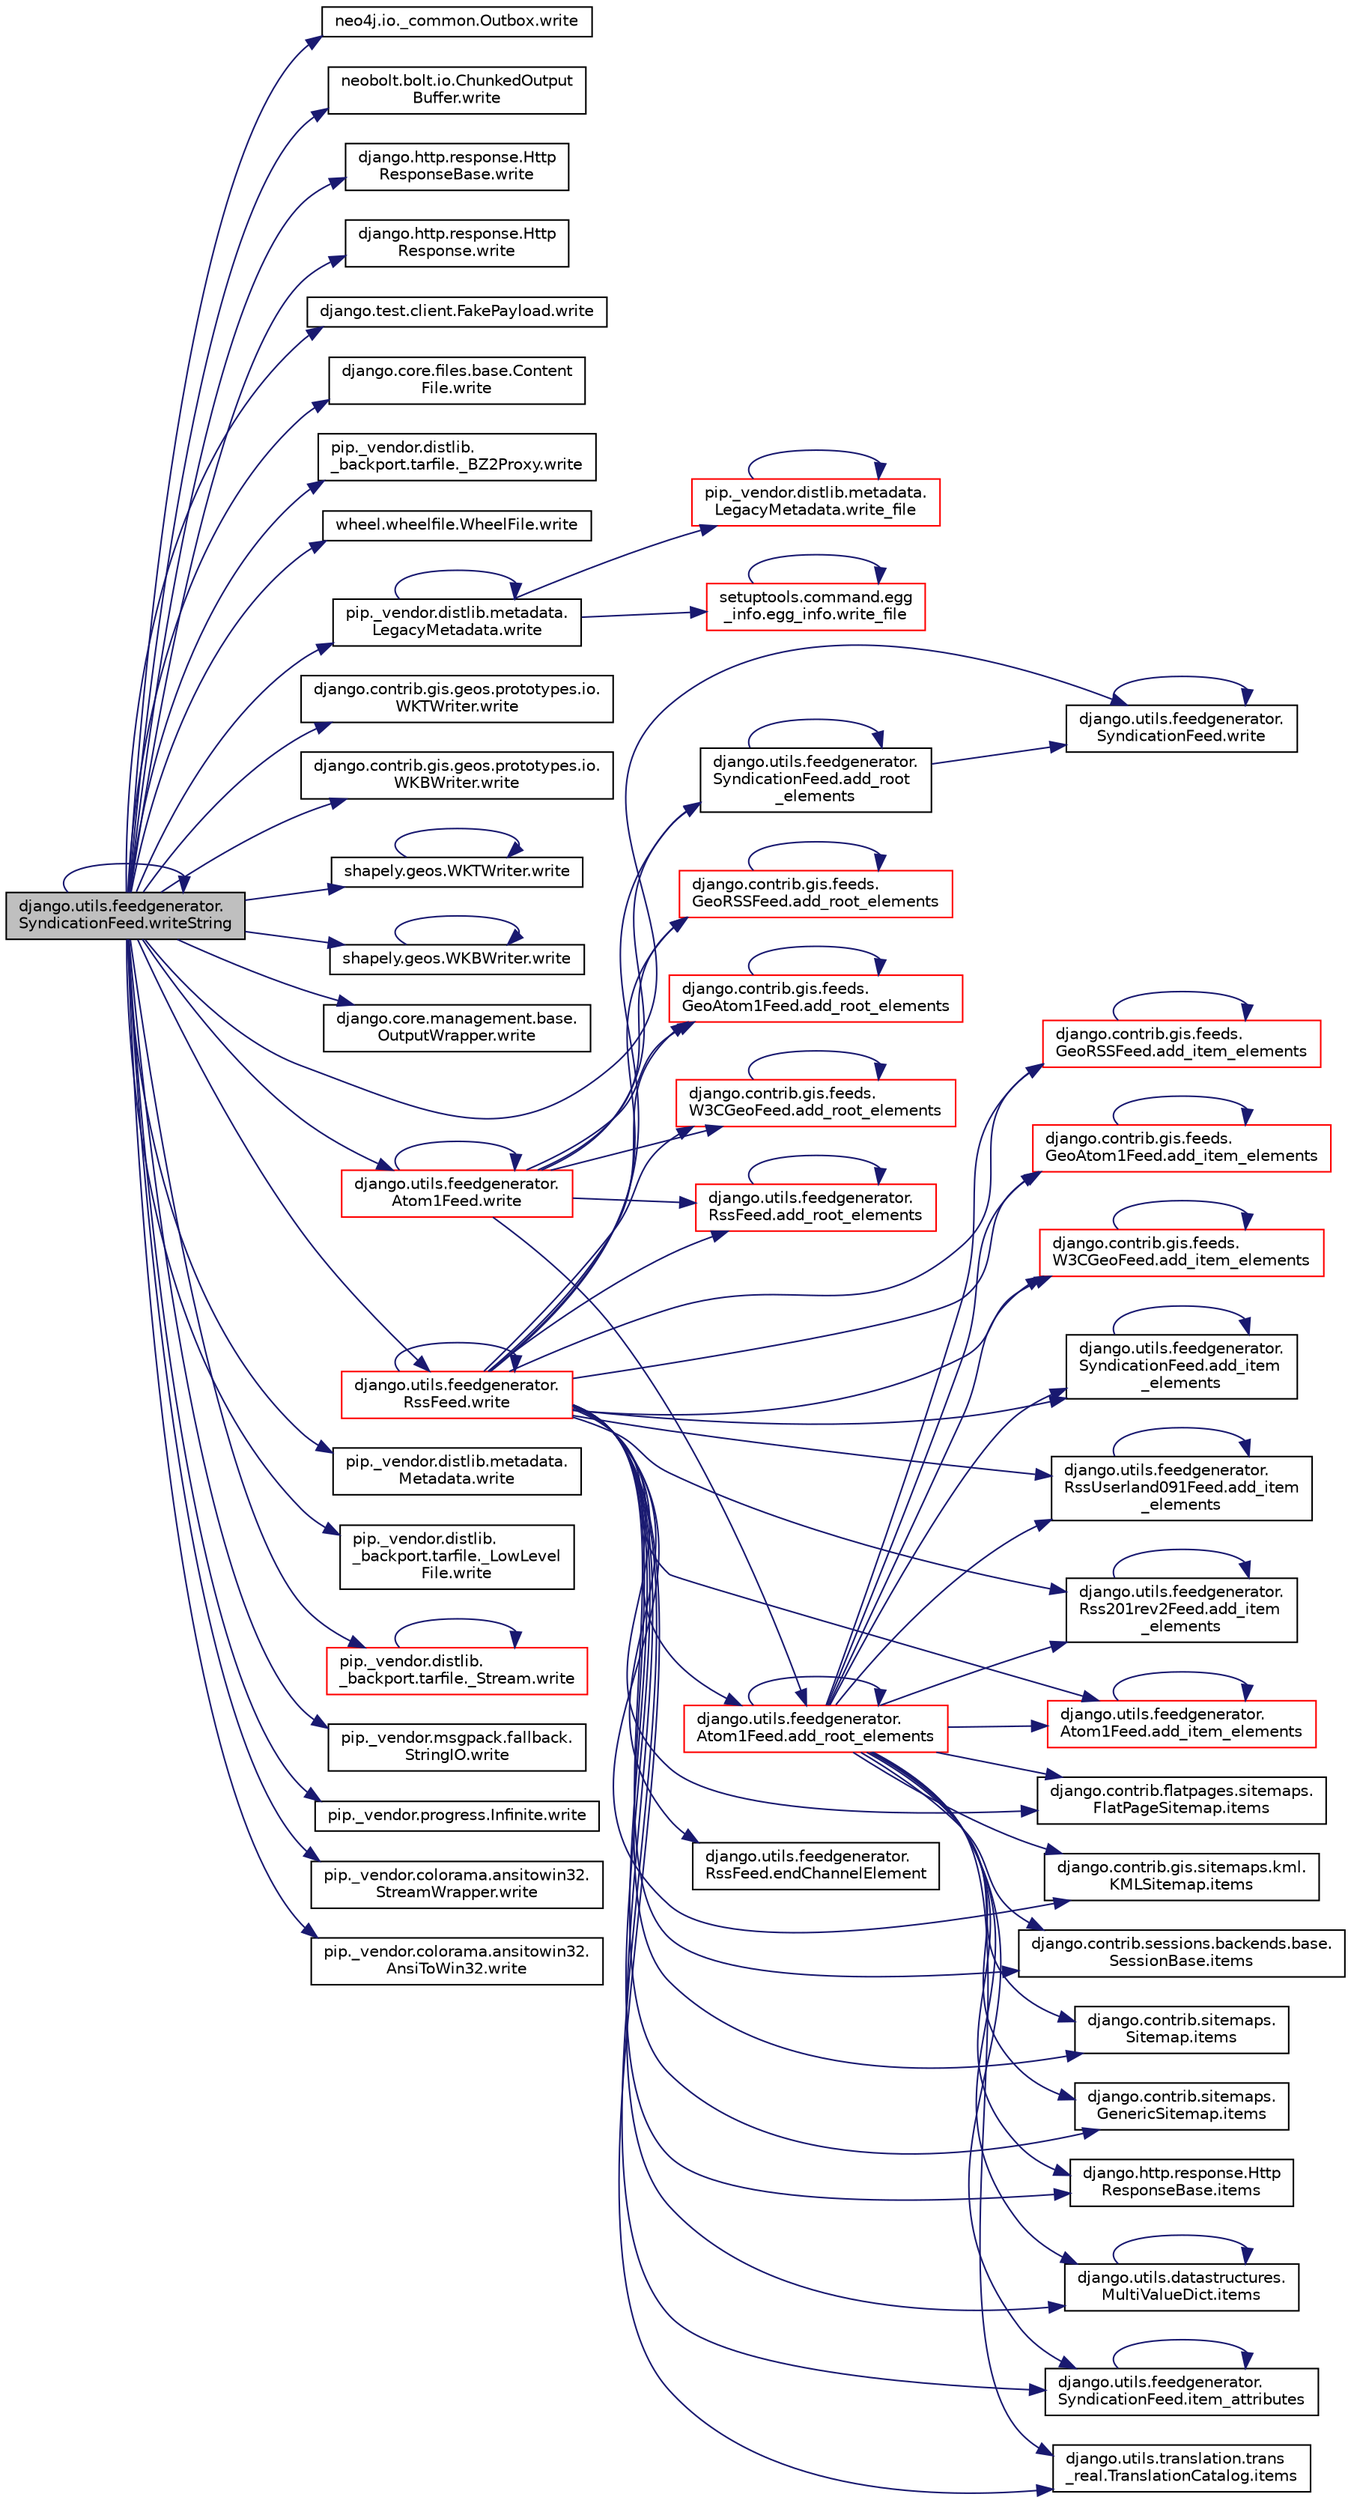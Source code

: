 digraph "django.utils.feedgenerator.SyndicationFeed.writeString"
{
 // LATEX_PDF_SIZE
  edge [fontname="Helvetica",fontsize="10",labelfontname="Helvetica",labelfontsize="10"];
  node [fontname="Helvetica",fontsize="10",shape=record];
  rankdir="LR";
  Node1 [label="django.utils.feedgenerator.\lSyndicationFeed.writeString",height=0.2,width=0.4,color="black", fillcolor="grey75", style="filled", fontcolor="black",tooltip=" "];
  Node1 -> Node2 [color="midnightblue",fontsize="10",style="solid",fontname="Helvetica"];
  Node2 [label="neo4j.io._common.Outbox.write",height=0.2,width=0.4,color="black", fillcolor="white", style="filled",URL="$d0/dce/classneo4j_1_1io_1_1__common_1_1_outbox.html#ad1e490db0599d3d71aa6580b48b7ef9c",tooltip=" "];
  Node1 -> Node3 [color="midnightblue",fontsize="10",style="solid",fontname="Helvetica"];
  Node3 [label="neobolt.bolt.io.ChunkedOutput\lBuffer.write",height=0.2,width=0.4,color="black", fillcolor="white", style="filled",URL="$d1/d4e/classneobolt_1_1bolt_1_1io_1_1_chunked_output_buffer.html#a2910167f0c13409d67b13ecff01cbf01",tooltip=" "];
  Node1 -> Node4 [color="midnightblue",fontsize="10",style="solid",fontname="Helvetica"];
  Node4 [label="django.http.response.Http\lResponseBase.write",height=0.2,width=0.4,color="black", fillcolor="white", style="filled",URL="$dd/db4/classdjango_1_1http_1_1response_1_1_http_response_base.html#afcf37575baf623ba9802faf17886ea4d",tooltip=" "];
  Node1 -> Node5 [color="midnightblue",fontsize="10",style="solid",fontname="Helvetica"];
  Node5 [label="django.http.response.Http\lResponse.write",height=0.2,width=0.4,color="black", fillcolor="white", style="filled",URL="$d9/d55/classdjango_1_1http_1_1response_1_1_http_response.html#a10231fd03419ca9c0cd6a8d1c598dacf",tooltip=" "];
  Node1 -> Node6 [color="midnightblue",fontsize="10",style="solid",fontname="Helvetica"];
  Node6 [label="django.test.client.FakePayload.write",height=0.2,width=0.4,color="black", fillcolor="white", style="filled",URL="$d9/d4e/classdjango_1_1test_1_1client_1_1_fake_payload.html#a8b330d60dc2fcaf4097d027404536edd",tooltip=" "];
  Node1 -> Node7 [color="midnightblue",fontsize="10",style="solid",fontname="Helvetica"];
  Node7 [label="django.core.files.base.Content\lFile.write",height=0.2,width=0.4,color="black", fillcolor="white", style="filled",URL="$d5/d94/classdjango_1_1core_1_1files_1_1base_1_1_content_file.html#a3b172c8bbf02bf83a4319dfcb67524fb",tooltip=" "];
  Node1 -> Node8 [color="midnightblue",fontsize="10",style="solid",fontname="Helvetica"];
  Node8 [label="pip._vendor.distlib.\l_backport.tarfile._BZ2Proxy.write",height=0.2,width=0.4,color="black", fillcolor="white", style="filled",URL="$dc/df3/classpip_1_1__vendor_1_1distlib_1_1__backport_1_1tarfile_1_1___b_z2_proxy.html#af21109baa240198f6952580677e513ea",tooltip=" "];
  Node1 -> Node9 [color="midnightblue",fontsize="10",style="solid",fontname="Helvetica"];
  Node9 [label="wheel.wheelfile.WheelFile.write",height=0.2,width=0.4,color="black", fillcolor="white", style="filled",URL="$dd/da0/classwheel_1_1wheelfile_1_1_wheel_file.html#a61b513322e41d8594c516af51402eb04",tooltip=" "];
  Node1 -> Node10 [color="midnightblue",fontsize="10",style="solid",fontname="Helvetica"];
  Node10 [label="pip._vendor.distlib.metadata.\lLegacyMetadata.write",height=0.2,width=0.4,color="black", fillcolor="white", style="filled",URL="$d3/dc5/classpip_1_1__vendor_1_1distlib_1_1metadata_1_1_legacy_metadata.html#a6b21f09baf95f38b5c15ed3cfb6d28a2",tooltip=" "];
  Node10 -> Node10 [color="midnightblue",fontsize="10",style="solid",fontname="Helvetica"];
  Node10 -> Node11 [color="midnightblue",fontsize="10",style="solid",fontname="Helvetica"];
  Node11 [label="pip._vendor.distlib.metadata.\lLegacyMetadata.write_file",height=0.2,width=0.4,color="red", fillcolor="white", style="filled",URL="$d3/dc5/classpip_1_1__vendor_1_1distlib_1_1metadata_1_1_legacy_metadata.html#aa033975ed8087aaf281be90f828a4faa",tooltip=" "];
  Node11 -> Node11 [color="midnightblue",fontsize="10",style="solid",fontname="Helvetica"];
  Node10 -> Node5531 [color="midnightblue",fontsize="10",style="solid",fontname="Helvetica"];
  Node5531 [label="setuptools.command.egg\l_info.egg_info.write_file",height=0.2,width=0.4,color="red", fillcolor="white", style="filled",URL="$d4/dd5/classsetuptools_1_1command_1_1egg__info_1_1egg__info.html#a7f78ac9292da94a3f8e82b9fa1027472",tooltip=" "];
  Node5531 -> Node5531 [color="midnightblue",fontsize="10",style="solid",fontname="Helvetica"];
  Node1 -> Node3957 [color="midnightblue",fontsize="10",style="solid",fontname="Helvetica"];
  Node3957 [label="django.contrib.gis.geos.prototypes.io.\lWKTWriter.write",height=0.2,width=0.4,color="black", fillcolor="white", style="filled",URL="$d8/dd7/classdjango_1_1contrib_1_1gis_1_1geos_1_1prototypes_1_1io_1_1_w_k_t_writer.html#aeca60dd05a6064c0bc5f7656d67186df",tooltip=" "];
  Node1 -> Node3958 [color="midnightblue",fontsize="10",style="solid",fontname="Helvetica"];
  Node3958 [label="django.contrib.gis.geos.prototypes.io.\lWKBWriter.write",height=0.2,width=0.4,color="black", fillcolor="white", style="filled",URL="$d9/db5/classdjango_1_1contrib_1_1gis_1_1geos_1_1prototypes_1_1io_1_1_w_k_b_writer.html#aa5f777e8482731d7e47ee5f4c56ace56",tooltip=" "];
  Node1 -> Node3959 [color="midnightblue",fontsize="10",style="solid",fontname="Helvetica"];
  Node3959 [label="shapely.geos.WKTWriter.write",height=0.2,width=0.4,color="black", fillcolor="white", style="filled",URL="$d1/d99/classshapely_1_1geos_1_1_w_k_t_writer.html#a858f4569d8174b42ccb1ff836c1c8254",tooltip=" "];
  Node3959 -> Node3959 [color="midnightblue",fontsize="10",style="solid",fontname="Helvetica"];
  Node1 -> Node3960 [color="midnightblue",fontsize="10",style="solid",fontname="Helvetica"];
  Node3960 [label="shapely.geos.WKBWriter.write",height=0.2,width=0.4,color="black", fillcolor="white", style="filled",URL="$d7/dca/classshapely_1_1geos_1_1_w_k_b_writer.html#a39a32eec24d654818eb839c385d5c052",tooltip=" "];
  Node3960 -> Node3960 [color="midnightblue",fontsize="10",style="solid",fontname="Helvetica"];
  Node1 -> Node3961 [color="midnightblue",fontsize="10",style="solid",fontname="Helvetica"];
  Node3961 [label="django.core.management.base.\lOutputWrapper.write",height=0.2,width=0.4,color="black", fillcolor="white", style="filled",URL="$da/d81/classdjango_1_1core_1_1management_1_1base_1_1_output_wrapper.html#ac9d9bb043612944a5f87d3796896a930",tooltip=" "];
  Node1 -> Node3962 [color="midnightblue",fontsize="10",style="solid",fontname="Helvetica"];
  Node3962 [label="django.utils.feedgenerator.\lSyndicationFeed.write",height=0.2,width=0.4,color="black", fillcolor="white", style="filled",URL="$d7/dc3/classdjango_1_1utils_1_1feedgenerator_1_1_syndication_feed.html#a390ee897decdfa762bdbe1e8c391f820",tooltip=" "];
  Node3962 -> Node3962 [color="midnightblue",fontsize="10",style="solid",fontname="Helvetica"];
  Node1 -> Node3963 [color="midnightblue",fontsize="10",style="solid",fontname="Helvetica"];
  Node3963 [label="django.utils.feedgenerator.\lRssFeed.write",height=0.2,width=0.4,color="red", fillcolor="white", style="filled",URL="$d7/db3/classdjango_1_1utils_1_1feedgenerator_1_1_rss_feed.html#aa4949e5bd3c397a1a6ce7ce18979ec62",tooltip=" "];
  Node3963 -> Node3964 [color="midnightblue",fontsize="10",style="solid",fontname="Helvetica"];
  Node3964 [label="django.contrib.gis.feeds.\lGeoRSSFeed.add_item_elements",height=0.2,width=0.4,color="red", fillcolor="white", style="filled",URL="$dd/d6f/classdjango_1_1contrib_1_1gis_1_1feeds_1_1_geo_r_s_s_feed.html#a9bcefdfb7e6d4af86edc67f4099f6087",tooltip=" "];
  Node3964 -> Node3964 [color="midnightblue",fontsize="10",style="solid",fontname="Helvetica"];
  Node3963 -> Node3968 [color="midnightblue",fontsize="10",style="solid",fontname="Helvetica"];
  Node3968 [label="django.contrib.gis.feeds.\lGeoAtom1Feed.add_item_elements",height=0.2,width=0.4,color="red", fillcolor="white", style="filled",URL="$d1/db5/classdjango_1_1contrib_1_1gis_1_1feeds_1_1_geo_atom1_feed.html#ade1edb44af2921a14352b52a69f5add9",tooltip=" "];
  Node3968 -> Node3968 [color="midnightblue",fontsize="10",style="solid",fontname="Helvetica"];
  Node3963 -> Node3969 [color="midnightblue",fontsize="10",style="solid",fontname="Helvetica"];
  Node3969 [label="django.contrib.gis.feeds.\lW3CGeoFeed.add_item_elements",height=0.2,width=0.4,color="red", fillcolor="white", style="filled",URL="$d1/df8/classdjango_1_1contrib_1_1gis_1_1feeds_1_1_w3_c_geo_feed.html#aa9f9b8c66117e6a1da478048c1fed1b8",tooltip=" "];
  Node3969 -> Node3969 [color="midnightblue",fontsize="10",style="solid",fontname="Helvetica"];
  Node3963 -> Node3970 [color="midnightblue",fontsize="10",style="solid",fontname="Helvetica"];
  Node3970 [label="django.utils.feedgenerator.\lSyndicationFeed.add_item\l_elements",height=0.2,width=0.4,color="black", fillcolor="white", style="filled",URL="$d7/dc3/classdjango_1_1utils_1_1feedgenerator_1_1_syndication_feed.html#abf5400b7aa445b56e46fadbe62886bfa",tooltip=" "];
  Node3970 -> Node3970 [color="midnightblue",fontsize="10",style="solid",fontname="Helvetica"];
  Node3963 -> Node3971 [color="midnightblue",fontsize="10",style="solid",fontname="Helvetica"];
  Node3971 [label="django.utils.feedgenerator.\lRssUserland091Feed.add_item\l_elements",height=0.2,width=0.4,color="black", fillcolor="white", style="filled",URL="$da/d6d/classdjango_1_1utils_1_1feedgenerator_1_1_rss_userland091_feed.html#a8519d2b8f9572d70fe0eca7a6e476504",tooltip=" "];
  Node3971 -> Node3971 [color="midnightblue",fontsize="10",style="solid",fontname="Helvetica"];
  Node3963 -> Node3972 [color="midnightblue",fontsize="10",style="solid",fontname="Helvetica"];
  Node3972 [label="django.utils.feedgenerator.\lRss201rev2Feed.add_item\l_elements",height=0.2,width=0.4,color="black", fillcolor="white", style="filled",URL="$d7/d02/classdjango_1_1utils_1_1feedgenerator_1_1_rss201rev2_feed.html#aa0dfa5e0ca72596cd7d2e19e34ce08ac",tooltip=" "];
  Node3972 -> Node3972 [color="midnightblue",fontsize="10",style="solid",fontname="Helvetica"];
  Node3963 -> Node3973 [color="midnightblue",fontsize="10",style="solid",fontname="Helvetica"];
  Node3973 [label="django.utils.feedgenerator.\lAtom1Feed.add_item_elements",height=0.2,width=0.4,color="red", fillcolor="white", style="filled",URL="$d2/dc8/classdjango_1_1utils_1_1feedgenerator_1_1_atom1_feed.html#a088dd3cf3c90498f17907de109eca16f",tooltip=" "];
  Node3973 -> Node3973 [color="midnightblue",fontsize="10",style="solid",fontname="Helvetica"];
  Node3963 -> Node3975 [color="midnightblue",fontsize="10",style="solid",fontname="Helvetica"];
  Node3975 [label="django.contrib.gis.feeds.\lGeoRSSFeed.add_root_elements",height=0.2,width=0.4,color="red", fillcolor="white", style="filled",URL="$dd/d6f/classdjango_1_1contrib_1_1gis_1_1feeds_1_1_geo_r_s_s_feed.html#a26a091137cae209c52aab79960b69ba7",tooltip=" "];
  Node3975 -> Node3975 [color="midnightblue",fontsize="10",style="solid",fontname="Helvetica"];
  Node3963 -> Node4003 [color="midnightblue",fontsize="10",style="solid",fontname="Helvetica"];
  Node4003 [label="django.contrib.gis.feeds.\lGeoAtom1Feed.add_root_elements",height=0.2,width=0.4,color="red", fillcolor="white", style="filled",URL="$d1/db5/classdjango_1_1contrib_1_1gis_1_1feeds_1_1_geo_atom1_feed.html#a1f430a7c600c45e28b9f1eb560c20b0f",tooltip=" "];
  Node4003 -> Node4003 [color="midnightblue",fontsize="10",style="solid",fontname="Helvetica"];
  Node3963 -> Node4004 [color="midnightblue",fontsize="10",style="solid",fontname="Helvetica"];
  Node4004 [label="django.contrib.gis.feeds.\lW3CGeoFeed.add_root_elements",height=0.2,width=0.4,color="red", fillcolor="white", style="filled",URL="$d1/df8/classdjango_1_1contrib_1_1gis_1_1feeds_1_1_w3_c_geo_feed.html#a2e8809bff3ae78b90b41f3ffcb665645",tooltip=" "];
  Node4004 -> Node4004 [color="midnightblue",fontsize="10",style="solid",fontname="Helvetica"];
  Node3963 -> Node4005 [color="midnightblue",fontsize="10",style="solid",fontname="Helvetica"];
  Node4005 [label="django.utils.feedgenerator.\lSyndicationFeed.add_root\l_elements",height=0.2,width=0.4,color="black", fillcolor="white", style="filled",URL="$d7/dc3/classdjango_1_1utils_1_1feedgenerator_1_1_syndication_feed.html#a365d4cfea8f4e492bc0bf233ca202b5e",tooltip=" "];
  Node4005 -> Node4005 [color="midnightblue",fontsize="10",style="solid",fontname="Helvetica"];
  Node4005 -> Node3962 [color="midnightblue",fontsize="10",style="solid",fontname="Helvetica"];
  Node3963 -> Node4006 [color="midnightblue",fontsize="10",style="solid",fontname="Helvetica"];
  Node4006 [label="django.utils.feedgenerator.\lRssFeed.add_root_elements",height=0.2,width=0.4,color="red", fillcolor="white", style="filled",URL="$d7/db3/classdjango_1_1utils_1_1feedgenerator_1_1_rss_feed.html#a2695fd8d27ef5dd19127fffcd3796b08",tooltip=" "];
  Node4006 -> Node4006 [color="midnightblue",fontsize="10",style="solid",fontname="Helvetica"];
  Node3963 -> Node4008 [color="midnightblue",fontsize="10",style="solid",fontname="Helvetica"];
  Node4008 [label="django.utils.feedgenerator.\lAtom1Feed.add_root_elements",height=0.2,width=0.4,color="red", fillcolor="white", style="filled",URL="$d2/dc8/classdjango_1_1utils_1_1feedgenerator_1_1_atom1_feed.html#a3fb3c960923723e1eb0769332f4b7f17",tooltip=" "];
  Node4008 -> Node3964 [color="midnightblue",fontsize="10",style="solid",fontname="Helvetica"];
  Node4008 -> Node3968 [color="midnightblue",fontsize="10",style="solid",fontname="Helvetica"];
  Node4008 -> Node3969 [color="midnightblue",fontsize="10",style="solid",fontname="Helvetica"];
  Node4008 -> Node3970 [color="midnightblue",fontsize="10",style="solid",fontname="Helvetica"];
  Node4008 -> Node3971 [color="midnightblue",fontsize="10",style="solid",fontname="Helvetica"];
  Node4008 -> Node3972 [color="midnightblue",fontsize="10",style="solid",fontname="Helvetica"];
  Node4008 -> Node3973 [color="midnightblue",fontsize="10",style="solid",fontname="Helvetica"];
  Node4008 -> Node4008 [color="midnightblue",fontsize="10",style="solid",fontname="Helvetica"];
  Node4008 -> Node4009 [color="midnightblue",fontsize="10",style="solid",fontname="Helvetica"];
  Node4009 [label="django.utils.feedgenerator.\lSyndicationFeed.item_attributes",height=0.2,width=0.4,color="black", fillcolor="white", style="filled",URL="$d7/dc3/classdjango_1_1utils_1_1feedgenerator_1_1_syndication_feed.html#ac545499704f6bc352445d987e57939f9",tooltip=" "];
  Node4009 -> Node4009 [color="midnightblue",fontsize="10",style="solid",fontname="Helvetica"];
  Node4008 -> Node588 [color="midnightblue",fontsize="10",style="solid",fontname="Helvetica"];
  Node588 [label="django.contrib.flatpages.sitemaps.\lFlatPageSitemap.items",height=0.2,width=0.4,color="black", fillcolor="white", style="filled",URL="$da/db0/classdjango_1_1contrib_1_1flatpages_1_1sitemaps_1_1_flat_page_sitemap.html#a6948e64ef6083cce5ad81a02a00e7836",tooltip=" "];
  Node4008 -> Node589 [color="midnightblue",fontsize="10",style="solid",fontname="Helvetica"];
  Node589 [label="django.contrib.gis.sitemaps.kml.\lKMLSitemap.items",height=0.2,width=0.4,color="black", fillcolor="white", style="filled",URL="$d0/dea/classdjango_1_1contrib_1_1gis_1_1sitemaps_1_1kml_1_1_k_m_l_sitemap.html#a6acd07396d1cde7a19605ad2a8aa92e3",tooltip=" "];
  Node4008 -> Node590 [color="midnightblue",fontsize="10",style="solid",fontname="Helvetica"];
  Node590 [label="django.contrib.sessions.backends.base.\lSessionBase.items",height=0.2,width=0.4,color="black", fillcolor="white", style="filled",URL="$d1/d6e/classdjango_1_1contrib_1_1sessions_1_1backends_1_1base_1_1_session_base.html#ae25cf58df559b84f6cb8c2bad2420f5f",tooltip=" "];
  Node4008 -> Node591 [color="midnightblue",fontsize="10",style="solid",fontname="Helvetica"];
  Node591 [label="django.contrib.sitemaps.\lSitemap.items",height=0.2,width=0.4,color="black", fillcolor="white", style="filled",URL="$db/d3f/classdjango_1_1contrib_1_1sitemaps_1_1_sitemap.html#a521395bdbfe3e7c0afbf9bb0a038a3d5",tooltip=" "];
  Node4008 -> Node592 [color="midnightblue",fontsize="10",style="solid",fontname="Helvetica"];
  Node592 [label="django.contrib.sitemaps.\lGenericSitemap.items",height=0.2,width=0.4,color="black", fillcolor="white", style="filled",URL="$d5/d7c/classdjango_1_1contrib_1_1sitemaps_1_1_generic_sitemap.html#ab6026371faf88c9a25c1e70a02570ebb",tooltip=" "];
  Node4008 -> Node593 [color="midnightblue",fontsize="10",style="solid",fontname="Helvetica"];
  Node593 [label="django.http.response.Http\lResponseBase.items",height=0.2,width=0.4,color="black", fillcolor="white", style="filled",URL="$dd/db4/classdjango_1_1http_1_1response_1_1_http_response_base.html#a8ed7fbc867369f0722bb5b0997593520",tooltip=" "];
  Node4008 -> Node141 [color="midnightblue",fontsize="10",style="solid",fontname="Helvetica"];
  Node141 [label="django.utils.datastructures.\lMultiValueDict.items",height=0.2,width=0.4,color="black", fillcolor="white", style="filled",URL="$d5/d02/classdjango_1_1utils_1_1datastructures_1_1_multi_value_dict.html#a6e3230d429487c8249894a263e311ade",tooltip=" "];
  Node141 -> Node141 [color="midnightblue",fontsize="10",style="solid",fontname="Helvetica"];
  Node4008 -> Node594 [color="midnightblue",fontsize="10",style="solid",fontname="Helvetica"];
  Node594 [label="django.utils.translation.trans\l_real.TranslationCatalog.items",height=0.2,width=0.4,color="black", fillcolor="white", style="filled",URL="$dd/d59/classdjango_1_1utils_1_1translation_1_1trans__real_1_1_translation_catalog.html#ae868bfe97371199134f38f2bd997e08f",tooltip=" "];
  Node3963 -> Node4010 [color="midnightblue",fontsize="10",style="solid",fontname="Helvetica"];
  Node4010 [label="django.utils.feedgenerator.\lRssFeed.endChannelElement",height=0.2,width=0.4,color="black", fillcolor="white", style="filled",URL="$d7/db3/classdjango_1_1utils_1_1feedgenerator_1_1_rss_feed.html#ad019cd22ed97809dccffbf3e825aa96f",tooltip=" "];
  Node3963 -> Node4009 [color="midnightblue",fontsize="10",style="solid",fontname="Helvetica"];
  Node3963 -> Node588 [color="midnightblue",fontsize="10",style="solid",fontname="Helvetica"];
  Node3963 -> Node589 [color="midnightblue",fontsize="10",style="solid",fontname="Helvetica"];
  Node3963 -> Node590 [color="midnightblue",fontsize="10",style="solid",fontname="Helvetica"];
  Node3963 -> Node591 [color="midnightblue",fontsize="10",style="solid",fontname="Helvetica"];
  Node3963 -> Node592 [color="midnightblue",fontsize="10",style="solid",fontname="Helvetica"];
  Node3963 -> Node593 [color="midnightblue",fontsize="10",style="solid",fontname="Helvetica"];
  Node3963 -> Node141 [color="midnightblue",fontsize="10",style="solid",fontname="Helvetica"];
  Node3963 -> Node594 [color="midnightblue",fontsize="10",style="solid",fontname="Helvetica"];
  Node3963 -> Node3963 [color="midnightblue",fontsize="10",style="solid",fontname="Helvetica"];
  Node1 -> Node4019 [color="midnightblue",fontsize="10",style="solid",fontname="Helvetica"];
  Node4019 [label="django.utils.feedgenerator.\lAtom1Feed.write",height=0.2,width=0.4,color="red", fillcolor="white", style="filled",URL="$d2/dc8/classdjango_1_1utils_1_1feedgenerator_1_1_atom1_feed.html#aa8093ef9722606e13397dedd0b73bda7",tooltip=" "];
  Node4019 -> Node3975 [color="midnightblue",fontsize="10",style="solid",fontname="Helvetica"];
  Node4019 -> Node4003 [color="midnightblue",fontsize="10",style="solid",fontname="Helvetica"];
  Node4019 -> Node4004 [color="midnightblue",fontsize="10",style="solid",fontname="Helvetica"];
  Node4019 -> Node4005 [color="midnightblue",fontsize="10",style="solid",fontname="Helvetica"];
  Node4019 -> Node4006 [color="midnightblue",fontsize="10",style="solid",fontname="Helvetica"];
  Node4019 -> Node4008 [color="midnightblue",fontsize="10",style="solid",fontname="Helvetica"];
  Node4019 -> Node4019 [color="midnightblue",fontsize="10",style="solid",fontname="Helvetica"];
  Node1 -> Node4020 [color="midnightblue",fontsize="10",style="solid",fontname="Helvetica"];
  Node4020 [label="pip._vendor.distlib.metadata.\lMetadata.write",height=0.2,width=0.4,color="black", fillcolor="white", style="filled",URL="$d3/df6/classpip_1_1__vendor_1_1distlib_1_1metadata_1_1_metadata.html#a1765c04d32c8b3e84ad87b6083694569",tooltip=" "];
  Node1 -> Node4021 [color="midnightblue",fontsize="10",style="solid",fontname="Helvetica"];
  Node4021 [label="pip._vendor.distlib.\l_backport.tarfile._LowLevel\lFile.write",height=0.2,width=0.4,color="black", fillcolor="white", style="filled",URL="$d8/d82/classpip_1_1__vendor_1_1distlib_1_1__backport_1_1tarfile_1_1___low_level_file.html#a1814570a609484b5b9b26e82fa261be2",tooltip=" "];
  Node1 -> Node2927 [color="midnightblue",fontsize="10",style="solid",fontname="Helvetica"];
  Node2927 [label="pip._vendor.distlib.\l_backport.tarfile._Stream.write",height=0.2,width=0.4,color="red", fillcolor="white", style="filled",URL="$de/d60/classpip_1_1__vendor_1_1distlib_1_1__backport_1_1tarfile_1_1___stream.html#a3ebea1d0fcb9691f64a02aa2ad1edd88",tooltip=" "];
  Node2927 -> Node2927 [color="midnightblue",fontsize="10",style="solid",fontname="Helvetica"];
  Node1 -> Node4022 [color="midnightblue",fontsize="10",style="solid",fontname="Helvetica"];
  Node4022 [label="pip._vendor.msgpack.fallback.\lStringIO.write",height=0.2,width=0.4,color="black", fillcolor="white", style="filled",URL="$db/d71/classpip_1_1__vendor_1_1msgpack_1_1fallback_1_1_string_i_o.html#a564ce63dde305c954fc10902761c6f56",tooltip=" "];
  Node1 -> Node4023 [color="midnightblue",fontsize="10",style="solid",fontname="Helvetica"];
  Node4023 [label="pip._vendor.progress.Infinite.write",height=0.2,width=0.4,color="black", fillcolor="white", style="filled",URL="$d0/da8/classpip_1_1__vendor_1_1progress_1_1_infinite.html#ab0a18532939fe485bab1c79397284b01",tooltip=" "];
  Node1 -> Node4024 [color="midnightblue",fontsize="10",style="solid",fontname="Helvetica"];
  Node4024 [label="pip._vendor.colorama.ansitowin32.\lStreamWrapper.write",height=0.2,width=0.4,color="black", fillcolor="white", style="filled",URL="$d1/d37/classpip_1_1__vendor_1_1colorama_1_1ansitowin32_1_1_stream_wrapper.html#a0e7f0a273c12591e09743620d9510abf",tooltip=" "];
  Node1 -> Node4025 [color="midnightblue",fontsize="10",style="solid",fontname="Helvetica"];
  Node4025 [label="pip._vendor.colorama.ansitowin32.\lAnsiToWin32.write",height=0.2,width=0.4,color="black", fillcolor="white", style="filled",URL="$df/de6/classpip_1_1__vendor_1_1colorama_1_1ansitowin32_1_1_ansi_to_win32.html#aa62e555eeb1742f0060b85b18cf85dd9",tooltip=" "];
  Node1 -> Node1 [color="midnightblue",fontsize="10",style="solid",fontname="Helvetica"];
}
